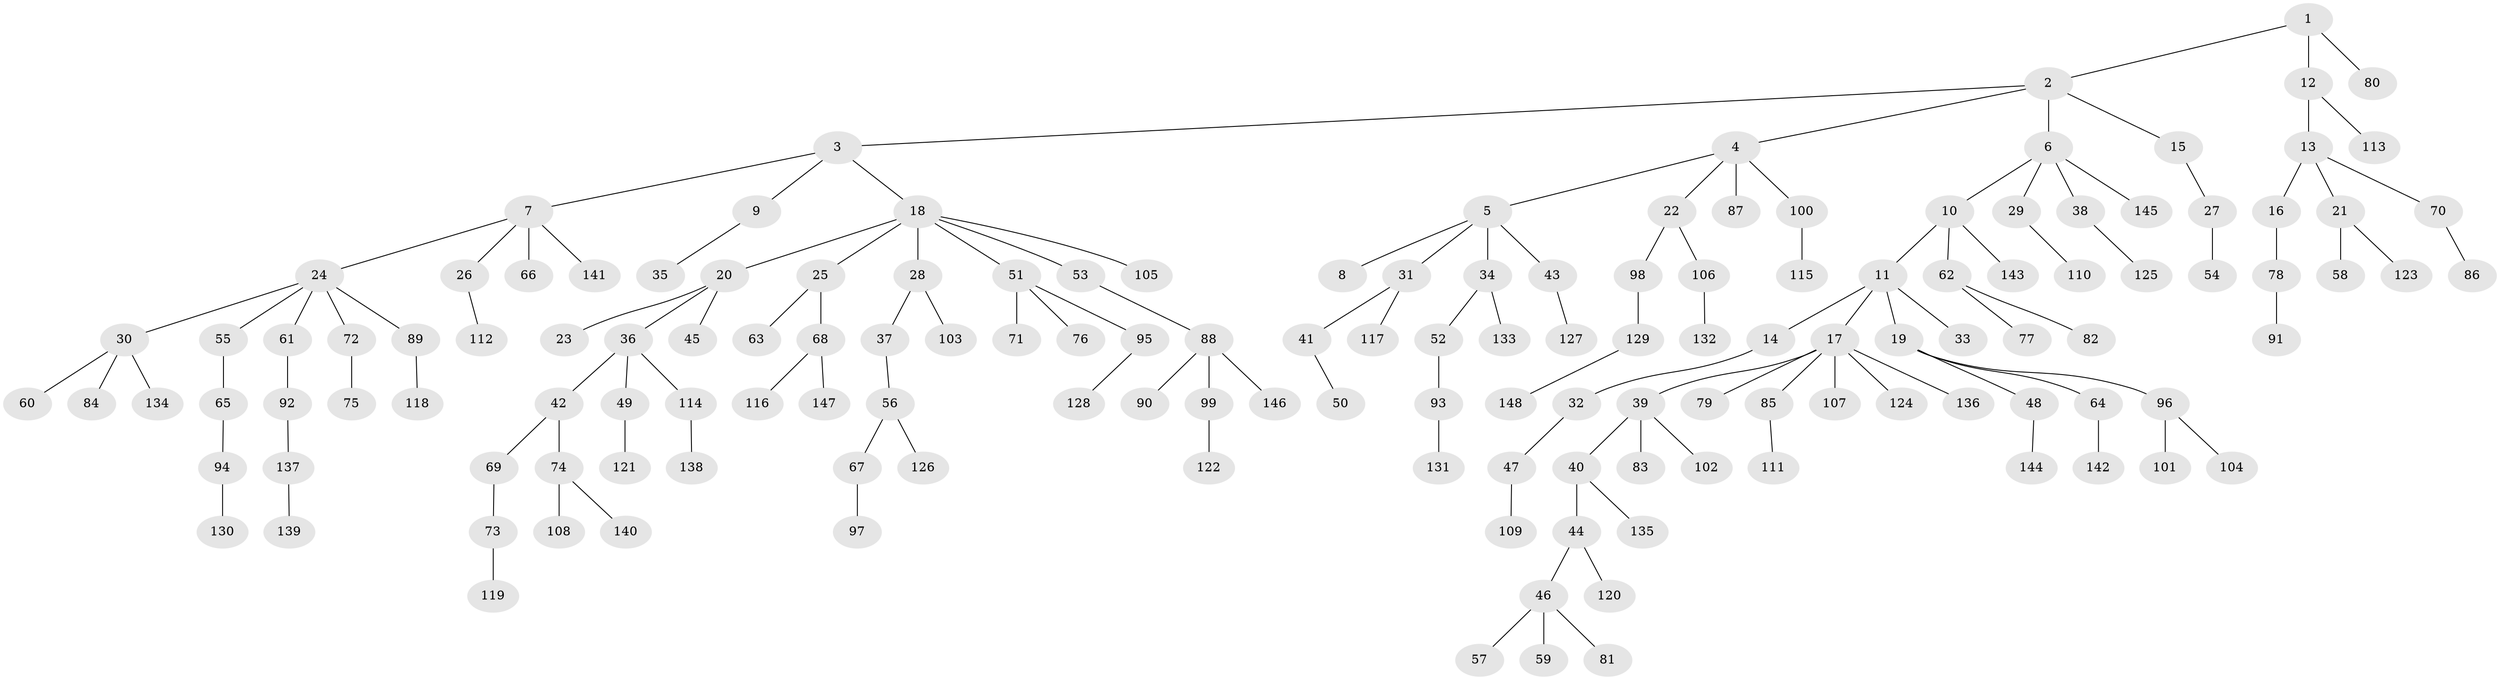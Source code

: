 // coarse degree distribution, {3: 0.0970873786407767, 5: 0.038834951456310676, 7: 0.009708737864077669, 6: 0.02912621359223301, 4: 0.04854368932038835, 1: 0.5533980582524272, 2: 0.21359223300970873, 8: 0.009708737864077669}
// Generated by graph-tools (version 1.1) at 2025/24/03/03/25 07:24:08]
// undirected, 148 vertices, 147 edges
graph export_dot {
graph [start="1"]
  node [color=gray90,style=filled];
  1;
  2;
  3;
  4;
  5;
  6;
  7;
  8;
  9;
  10;
  11;
  12;
  13;
  14;
  15;
  16;
  17;
  18;
  19;
  20;
  21;
  22;
  23;
  24;
  25;
  26;
  27;
  28;
  29;
  30;
  31;
  32;
  33;
  34;
  35;
  36;
  37;
  38;
  39;
  40;
  41;
  42;
  43;
  44;
  45;
  46;
  47;
  48;
  49;
  50;
  51;
  52;
  53;
  54;
  55;
  56;
  57;
  58;
  59;
  60;
  61;
  62;
  63;
  64;
  65;
  66;
  67;
  68;
  69;
  70;
  71;
  72;
  73;
  74;
  75;
  76;
  77;
  78;
  79;
  80;
  81;
  82;
  83;
  84;
  85;
  86;
  87;
  88;
  89;
  90;
  91;
  92;
  93;
  94;
  95;
  96;
  97;
  98;
  99;
  100;
  101;
  102;
  103;
  104;
  105;
  106;
  107;
  108;
  109;
  110;
  111;
  112;
  113;
  114;
  115;
  116;
  117;
  118;
  119;
  120;
  121;
  122;
  123;
  124;
  125;
  126;
  127;
  128;
  129;
  130;
  131;
  132;
  133;
  134;
  135;
  136;
  137;
  138;
  139;
  140;
  141;
  142;
  143;
  144;
  145;
  146;
  147;
  148;
  1 -- 2;
  1 -- 12;
  1 -- 80;
  2 -- 3;
  2 -- 4;
  2 -- 6;
  2 -- 15;
  3 -- 7;
  3 -- 9;
  3 -- 18;
  4 -- 5;
  4 -- 22;
  4 -- 87;
  4 -- 100;
  5 -- 8;
  5 -- 31;
  5 -- 34;
  5 -- 43;
  6 -- 10;
  6 -- 29;
  6 -- 38;
  6 -- 145;
  7 -- 24;
  7 -- 26;
  7 -- 66;
  7 -- 141;
  9 -- 35;
  10 -- 11;
  10 -- 62;
  10 -- 143;
  11 -- 14;
  11 -- 17;
  11 -- 19;
  11 -- 33;
  12 -- 13;
  12 -- 113;
  13 -- 16;
  13 -- 21;
  13 -- 70;
  14 -- 32;
  15 -- 27;
  16 -- 78;
  17 -- 39;
  17 -- 79;
  17 -- 85;
  17 -- 107;
  17 -- 124;
  17 -- 136;
  18 -- 20;
  18 -- 25;
  18 -- 28;
  18 -- 51;
  18 -- 53;
  18 -- 105;
  19 -- 48;
  19 -- 64;
  19 -- 96;
  20 -- 23;
  20 -- 36;
  20 -- 45;
  21 -- 58;
  21 -- 123;
  22 -- 98;
  22 -- 106;
  24 -- 30;
  24 -- 55;
  24 -- 61;
  24 -- 72;
  24 -- 89;
  25 -- 63;
  25 -- 68;
  26 -- 112;
  27 -- 54;
  28 -- 37;
  28 -- 103;
  29 -- 110;
  30 -- 60;
  30 -- 84;
  30 -- 134;
  31 -- 41;
  31 -- 117;
  32 -- 47;
  34 -- 52;
  34 -- 133;
  36 -- 42;
  36 -- 49;
  36 -- 114;
  37 -- 56;
  38 -- 125;
  39 -- 40;
  39 -- 83;
  39 -- 102;
  40 -- 44;
  40 -- 135;
  41 -- 50;
  42 -- 69;
  42 -- 74;
  43 -- 127;
  44 -- 46;
  44 -- 120;
  46 -- 57;
  46 -- 59;
  46 -- 81;
  47 -- 109;
  48 -- 144;
  49 -- 121;
  51 -- 71;
  51 -- 76;
  51 -- 95;
  52 -- 93;
  53 -- 88;
  55 -- 65;
  56 -- 67;
  56 -- 126;
  61 -- 92;
  62 -- 77;
  62 -- 82;
  64 -- 142;
  65 -- 94;
  67 -- 97;
  68 -- 116;
  68 -- 147;
  69 -- 73;
  70 -- 86;
  72 -- 75;
  73 -- 119;
  74 -- 108;
  74 -- 140;
  78 -- 91;
  85 -- 111;
  88 -- 90;
  88 -- 99;
  88 -- 146;
  89 -- 118;
  92 -- 137;
  93 -- 131;
  94 -- 130;
  95 -- 128;
  96 -- 101;
  96 -- 104;
  98 -- 129;
  99 -- 122;
  100 -- 115;
  106 -- 132;
  114 -- 138;
  129 -- 148;
  137 -- 139;
}

